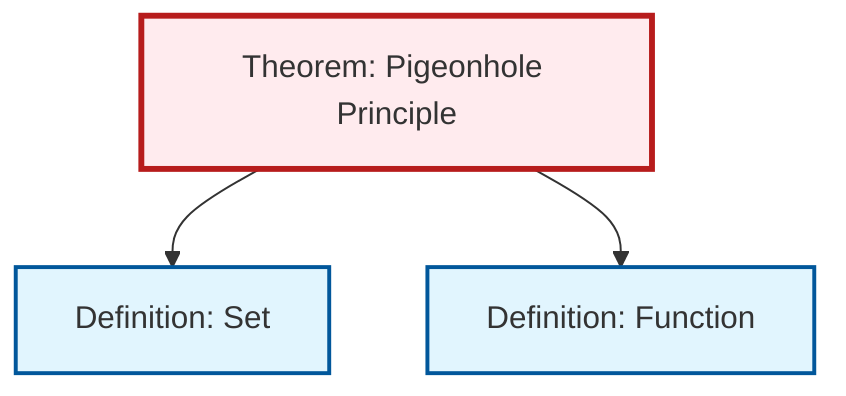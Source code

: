 graph TD
    classDef definition fill:#e1f5fe,stroke:#01579b,stroke-width:2px
    classDef theorem fill:#f3e5f5,stroke:#4a148c,stroke-width:2px
    classDef axiom fill:#fff3e0,stroke:#e65100,stroke-width:2px
    classDef example fill:#e8f5e9,stroke:#1b5e20,stroke-width:2px
    classDef current fill:#ffebee,stroke:#b71c1c,stroke-width:3px
    thm-pigeonhole-principle["Theorem: Pigeonhole Principle"]:::theorem
    def-function["Definition: Function"]:::definition
    def-set["Definition: Set"]:::definition
    thm-pigeonhole-principle --> def-set
    thm-pigeonhole-principle --> def-function
    class thm-pigeonhole-principle current